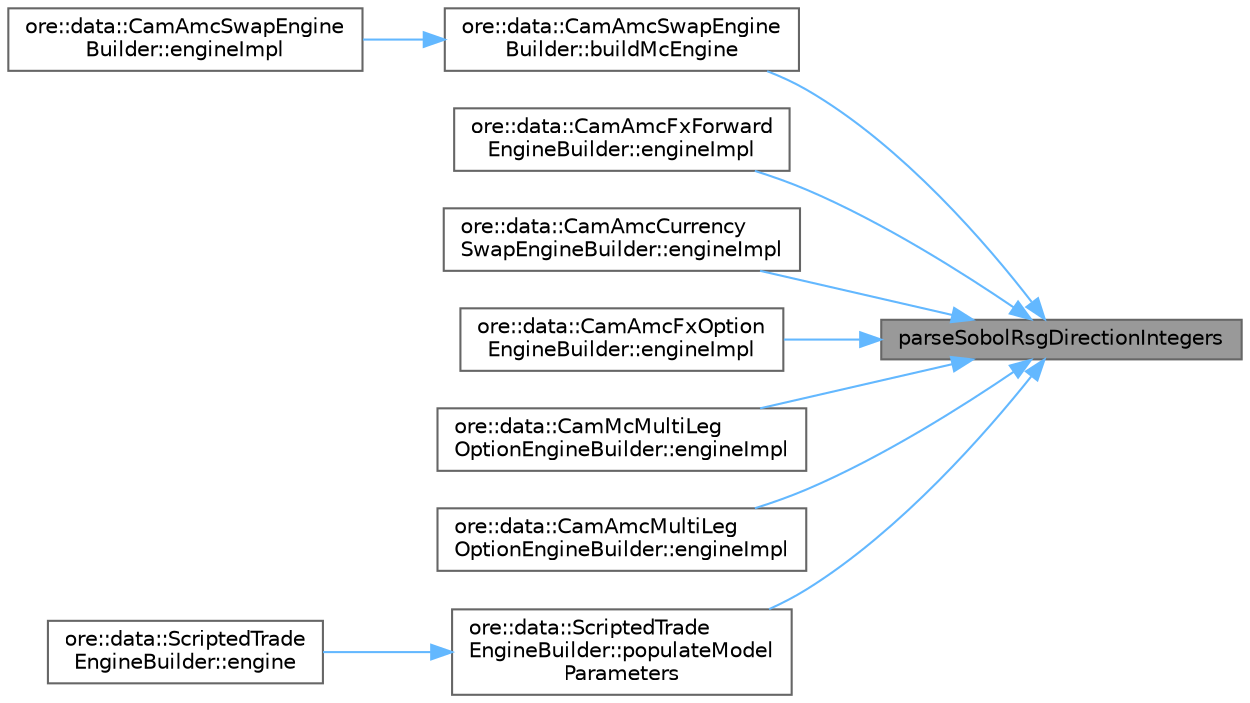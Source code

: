 digraph "parseSobolRsgDirectionIntegers"
{
 // INTERACTIVE_SVG=YES
 // LATEX_PDF_SIZE
  bgcolor="transparent";
  edge [fontname=Helvetica,fontsize=10,labelfontname=Helvetica,labelfontsize=10];
  node [fontname=Helvetica,fontsize=10,shape=box,height=0.2,width=0.4];
  rankdir="RL";
  Node1 [label="parseSobolRsgDirectionIntegers",height=0.2,width=0.4,color="gray40", fillcolor="grey60", style="filled", fontcolor="black",tooltip="Convert text to QuantLib::SobolRsg::DirectionIntegers."];
  Node1 -> Node2 [dir="back",color="steelblue1",style="solid"];
  Node2 [label="ore::data::CamAmcSwapEngine\lBuilder::buildMcEngine",height=0.2,width=0.4,color="grey40", fillcolor="white", style="filled",URL="$classore_1_1data_1_1_cam_amc_swap_engine_builder.html#ad9a270ae4b2b4543aa16a93fb573b10d",tooltip=" "];
  Node2 -> Node3 [dir="back",color="steelblue1",style="solid"];
  Node3 [label="ore::data::CamAmcSwapEngine\lBuilder::engineImpl",height=0.2,width=0.4,color="grey40", fillcolor="white", style="filled",URL="$classore_1_1data_1_1_cam_amc_swap_engine_builder.html#a8e6b83934f07171e7504b49bf6817dd4",tooltip=" "];
  Node1 -> Node4 [dir="back",color="steelblue1",style="solid"];
  Node4 [label="ore::data::CamAmcFxForward\lEngineBuilder::engineImpl",height=0.2,width=0.4,color="grey40", fillcolor="white", style="filled",URL="$classore_1_1data_1_1_cam_amc_fx_forward_engine_builder.html#a4aacc1ca96b12024f4b3a5909e731342",tooltip=" "];
  Node1 -> Node5 [dir="back",color="steelblue1",style="solid"];
  Node5 [label="ore::data::CamAmcCurrency\lSwapEngineBuilder::engineImpl",height=0.2,width=0.4,color="grey40", fillcolor="white", style="filled",URL="$classore_1_1data_1_1_cam_amc_currency_swap_engine_builder.html#ad0dd02225afec3cc181e8bd3febe9f3a",tooltip=" "];
  Node1 -> Node6 [dir="back",color="steelblue1",style="solid"];
  Node6 [label="ore::data::CamAmcFxOption\lEngineBuilder::engineImpl",height=0.2,width=0.4,color="grey40", fillcolor="white", style="filled",URL="$classore_1_1data_1_1_cam_amc_fx_option_engine_builder.html#a301417510a25bd78fbbb9e34afdab56c",tooltip=" "];
  Node1 -> Node7 [dir="back",color="steelblue1",style="solid"];
  Node7 [label="ore::data::CamMcMultiLeg\lOptionEngineBuilder::engineImpl",height=0.2,width=0.4,color="grey40", fillcolor="white", style="filled",URL="$classore_1_1data_1_1_cam_mc_multi_leg_option_engine_builder.html#a9e0c22676d210fe5cbcca2b0c18c8353",tooltip=" "];
  Node1 -> Node8 [dir="back",color="steelblue1",style="solid"];
  Node8 [label="ore::data::CamAmcMultiLeg\lOptionEngineBuilder::engineImpl",height=0.2,width=0.4,color="grey40", fillcolor="white", style="filled",URL="$classore_1_1data_1_1_cam_amc_multi_leg_option_engine_builder.html#a9e0c22676d210fe5cbcca2b0c18c8353",tooltip=" "];
  Node1 -> Node9 [dir="back",color="steelblue1",style="solid"];
  Node9 [label="ore::data::ScriptedTrade\lEngineBuilder::populateModel\lParameters",height=0.2,width=0.4,color="grey40", fillcolor="white", style="filled",URL="$classore_1_1data_1_1_scripted_trade_engine_builder.html#a8b4b5abf07a6ac02881174d61875fd55",tooltip=" "];
  Node9 -> Node10 [dir="back",color="steelblue1",style="solid"];
  Node10 [label="ore::data::ScriptedTrade\lEngineBuilder::engine",height=0.2,width=0.4,color="grey40", fillcolor="white", style="filled",URL="$classore_1_1data_1_1_scripted_trade_engine_builder.html#afa7bc32050325672e45000b32d62ec0b",tooltip=" "];
}
